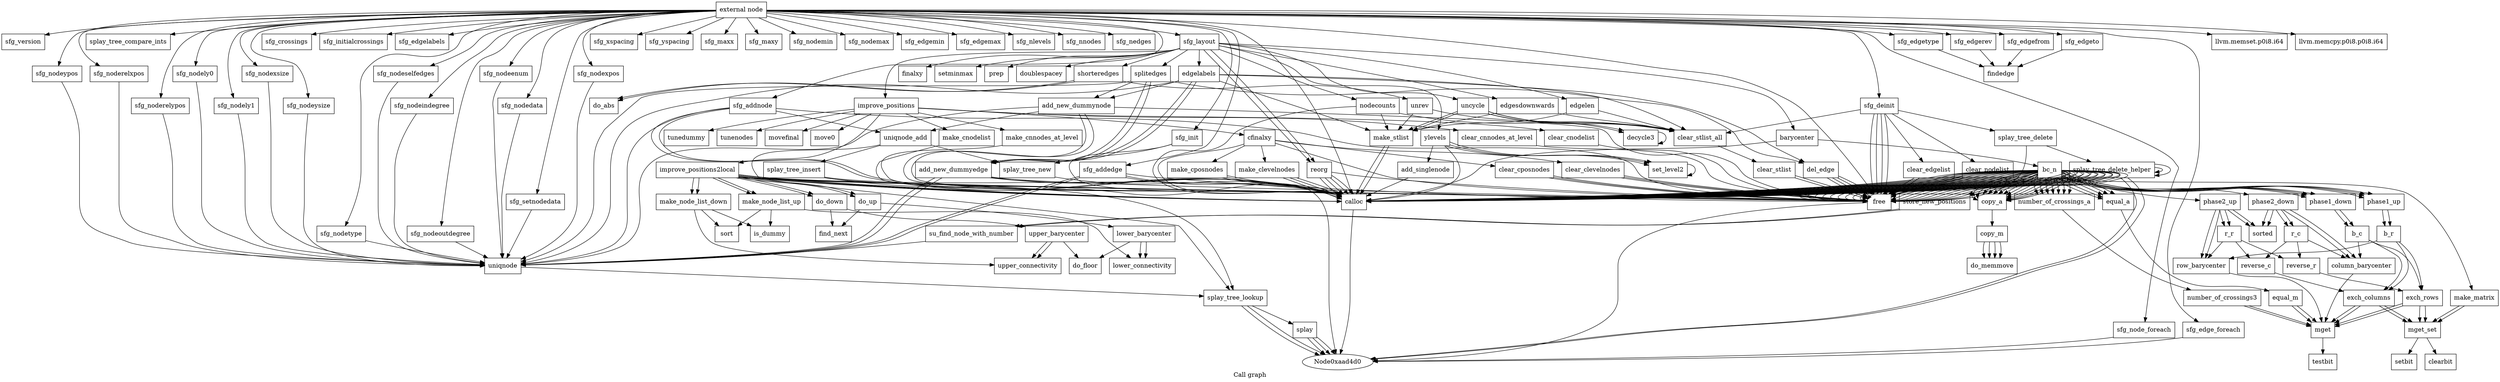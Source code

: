 digraph "Call graph" {
	label="Call graph";

	Node0xaad4a0 [shape=record,label="{external node}"];
	Node0xaad4a0 -> Node0xaad540;
	Node0xaad4a0 -> Node0xaad5e0;
	Node0xaad4a0 -> Node0xaad570;
	Node0xaad4a0 -> Node0xaad760;
	Node0xaad4a0 -> Node0xaad7d0;
	Node0xaad4a0 -> Node0xaad840;
	Node0xaad4a0 -> Node0xaadb70;
	Node0xaad4a0 -> Node0xaadf20;
	Node0xaad4a0 -> Node0xaadf50;
	Node0xaad4a0 -> Node0xaaf6a0;
	Node0xaad4a0 -> Node0xaaf710;
	Node0xaad4a0 -> Node0xaaf780;
	Node0xaad4a0 -> Node0xaaf7f0;
	Node0xaad4a0 -> Node0xaaf890;
	Node0xaad4a0 -> Node0xaaf930;
	Node0xaad4a0 -> Node0xaaf9d0;
	Node0xaad4a0 -> Node0xaafa70;
	Node0xaad4a0 -> Node0xaaff20;
	Node0xaad4a0 -> Node0xaaffc0;
	Node0xaad4a0 -> Node0xab0060;
	Node0xaad4a0 -> Node0xab0100;
	Node0xaad4a0 -> Node0xab0170;
	Node0xaad4a0 -> Node0xab01e0;
	Node0xaad4a0 -> Node0xab0250;
	Node0xaad4a0 -> Node0xab02c0;
	Node0xaad4a0 -> Node0xab0330;
	Node0xaad4a0 -> Node0xab03a0;
	Node0xaad4a0 -> Node0xab0410;
	Node0xaad4a0 -> Node0xab0480;
	Node0xaad4a0 -> Node0xab04f0;
	Node0xaad4a0 -> Node0xab0560;
	Node0xaad4a0 -> Node0xab05d0;
	Node0xaad4a0 -> Node0xab0670;
	Node0xaad4a0 -> Node0xab0f20;
	Node0xaad4a0 -> Node0xab0fc0;
	Node0xaad4a0 -> Node0xab1060;
	Node0xaad4a0 -> Node0xab1100;
	Node0xaad4a0 -> Node0xab11a0;
	Node0xaad4a0 -> Node0xab1240;
	Node0xaad4a0 -> Node0xab12e0;
	Node0xaad4a0 -> Node0xab13f0;
	Node0xaad4a0 -> Node0xab1490;
	Node0xaad4a0 -> Node0xab1530;
	Node0xaad4a0 -> Node0xab15d0;
	Node0xaad4a0 -> Node0xab1630;
	Node0xaad4a0 -> Node0xab4a90;
	Node0xaad540 [shape=record,label="{sfg_version}"];
	Node0xaad5e0 [shape=record,label="{sfg_init}"];
	Node0xaad5e0 -> Node0xaad570;
	Node0xaad5e0 -> Node0xaad6c0;
	Node0xaad570 [shape=record,label="{calloc}"];
	Node0xaad570 -> Node0xaad4d0;
	Node0xaad6c0 [shape=record,label="{splay_tree_new}"];
	Node0xaad6c0 -> Node0xaad570;
	Node0xaad760 [shape=record,label="{splay_tree_compare_ints}"];
	Node0xaad7d0 [shape=record,label="{sfg_deinit}"];
	Node0xaad7d0 -> Node0xaad840;
	Node0xaad7d0 -> Node0xaad840;
	Node0xaad7d0 -> Node0xaad840;
	Node0xaad7d0 -> Node0xaad870;
	Node0xaad7d0 -> Node0xaad920;
	Node0xaad7d0 -> Node0xaad990;
	Node0xaad7d0 -> Node0xaada00;
	Node0xaad7d0 -> Node0xaad840;
	Node0xaad840 [shape=record,label="{free}"];
	Node0xaad840 -> Node0xaad4d0;
	Node0xaad870 [shape=record,label="{clear_stlist_all}"];
	Node0xaad870 -> Node0xaadaa0;
	Node0xaad920 [shape=record,label="{clear_edgelist}"];
	Node0xaad920 -> Node0xaad840;
	Node0xaad920 -> Node0xaad840;
	Node0xaad990 [shape=record,label="{clear_nodelist}"];
	Node0xaad990 -> Node0xaad840;
	Node0xaad990 -> Node0xaad840;
	Node0xaada00 [shape=record,label="{splay_tree_delete}"];
	Node0xaada00 -> Node0xaadb00;
	Node0xaada00 -> Node0xaad840;
	Node0xaae260 [shape=record,label="{ylevels}"];
	Node0xaae260 -> Node0xaae990;
	Node0xaae260 -> Node0xaaea30;
	Node0xaae260 -> Node0xaaea30;
	Node0xaae260 -> Node0xaaea30;
	Node0xaae260 -> Node0xaad570;
	Node0xaadb70 [shape=record,label="{sfg_addnode}"];
	Node0xaadb70 -> Node0xaadc20;
	Node0xaadb70 -> Node0xaad570;
	Node0xaadb70 -> Node0xaad570;
	Node0xaadb70 -> Node0xaad840;
	Node0xaadb70 -> Node0xaadc50;
	Node0xaadc20 [shape=record,label="{uniqnode}"];
	Node0xaadc20 -> Node0xaade10;
	Node0xaadc50 [shape=record,label="{uniqnode_add}"];
	Node0xaadc50 -> Node0xaad6c0;
	Node0xaadc50 -> Node0xaade10;
	Node0xaadc50 -> Node0xaade70;
	Node0xaadf20 [shape=record,label="{sfg_addedge}"];
	Node0xaadf20 -> Node0xaadc20;
	Node0xaadf20 -> Node0xaadc20;
	Node0xaadf20 -> Node0xaad570;
	Node0xaadf20 -> Node0xaad570;
	Node0xaadf20 -> Node0xaad840;
	Node0xaadf50 [shape=record,label="{sfg_layout}"];
	Node0xaadf50 -> Node0xaae110;
	Node0xaadf50 -> Node0xaae1b0;
	Node0xaadf50 -> Node0xaae140;
	Node0xaadf50 -> Node0xaae1b0;
	Node0xaadf50 -> Node0xaae260;
	Node0xaadf50 -> Node0xaae2d0;
	Node0xaadf50 -> Node0xaae340;
	Node0xaadf50 -> Node0xaae3b0;
	Node0xaadf50 -> Node0xaae420;
	Node0xaadf50 -> Node0xaae490;
	Node0xaadf50 -> Node0xaae500;
	Node0xaadf50 -> Node0xaae570;
	Node0xaadf50 -> Node0xaae5e0;
	Node0xaadf50 -> Node0xaae650;
	Node0xaadf50 -> Node0xaae6c0;
	Node0xaadf50 -> Node0xaae730;
	Node0xab03a0 [shape=record,label="{sfg_edgemin}"];
	Node0xab0410 [shape=record,label="{sfg_edgemax}"];
	Node0xab0480 [shape=record,label="{sfg_nlevels}"];
	Node0xab04f0 [shape=record,label="{sfg_nnodes}"];
	Node0xab0560 [shape=record,label="{sfg_nedges}"];
	Node0xab05d0 [shape=record,label="{sfg_nodetype}"];
	Node0xab05d0 -> Node0xaadc20;
	Node0xaae110 [shape=record,label="{prep}"];
	Node0xaae1b0 [shape=record,label="{reorg}"];
	Node0xaae1b0 -> Node0xaad570;
	Node0xaae1b0 -> Node0xaad570;
	Node0xaae1b0 -> Node0xaad570;
	Node0xaae1b0 -> Node0xaad570;
	Node0xaae1b0 -> Node0xaad840;
	Node0xaae140 [shape=record,label="{uncycle}"];
	Node0xaae140 -> Node0xaad870;
	Node0xaae140 -> Node0xaae7d0;
	Node0xaae140 -> Node0xaae760;
	Node0xaae140 -> Node0xaae760;
	Node0xaae140 -> Node0xaad870;
	Node0xaae140 -> Node0xaae7d0;
	Node0xaae2d0 [shape=record,label="{shorteredges}"];
	Node0xaae2d0 -> Node0xaae9c0;
	Node0xaae2d0 -> Node0xaaec20;
	Node0xaae2d0 -> Node0xaaec20;
	Node0xaae340 [shape=record,label="{edgesdownwards}"];
	Node0xaae340 -> Node0xaad870;
	Node0xaae340 -> Node0xaae7d0;
	Node0xaae3b0 [shape=record,label="{edgelen}"];
	Node0xaae3b0 -> Node0xaad870;
	Node0xaae3b0 -> Node0xaae7d0;
	Node0xaae420 [shape=record,label="{doublespacey}"];
	Node0xaae490 [shape=record,label="{edgelabels}"];
	Node0xaae490 -> Node0xaaebb0;
	Node0xaae490 -> Node0xaadc20;
	Node0xaae490 -> Node0xaaece0;
	Node0xaae490 -> Node0xaaece0;
	Node0xaae490 -> Node0xaaede0;
	Node0xaae490 -> Node0xaad870;
	Node0xaae490 -> Node0xaae7d0;
	Node0xaae500 [shape=record,label="{splitedges}"];
	Node0xaae500 -> Node0xaaebb0;
	Node0xaae500 -> Node0xaadc20;
	Node0xaae500 -> Node0xaaece0;
	Node0xaae500 -> Node0xaaece0;
	Node0xaae500 -> Node0xaaede0;
	Node0xaae570 [shape=record,label="{nodecounts}"];
	Node0xaae570 -> Node0xaad870;
	Node0xaae570 -> Node0xaae7d0;
	Node0xaae570 -> Node0xaad570;
	Node0xaae5e0 [shape=record,label="{barycenter}"];
	Node0xaae5e0 -> Node0xaad570;
	Node0xaae5e0 -> Node0xaaf0a0;
	Node0xaae650 [shape=record,label="{improve_positions}"];
	Node0xaae650 -> Node0xaaef20;
	Node0xaae650 -> Node0xaaf180;
	Node0xaae650 -> Node0xaaf110;
	Node0xaae650 -> Node0xaaf280;
	Node0xaae650 -> Node0xaaf2f0;
	Node0xaae650 -> Node0xaaf470;
	Node0xaae650 -> Node0xaaf4e0;
	Node0xaae650 -> Node0xaaf550;
	Node0xaae650 -> Node0xaaf5c0;
	Node0xaae650 -> Node0xaaf630;
	Node0xaae6c0 [shape=record,label="{finalxy}"];
	Node0xaae730 [shape=record,label="{setminmax}"];
	Node0xaaebb0 [shape=record,label="{add_new_dummynode}"];
	Node0xaaebb0 -> Node0xaadc20;
	Node0xaaebb0 -> Node0xaad570;
	Node0xaaebb0 -> Node0xaadc50;
	Node0xaaebb0 -> Node0xaad570;
	Node0xaaebb0 -> Node0xaad840;
	Node0xab1f70 [shape=record,label="{phase1_up}"];
	Node0xab1f70 -> Node0xab21c0;
	Node0xab1f70 -> Node0xab21c0;
	Node0xab27f0 [shape=record,label="{equal_a}"];
	Node0xab27f0 -> Node0xab2280;
	Node0xab2860 [shape=record,label="{phase2_down}"];
	Node0xab2860 -> Node0xab23b0;
	Node0xab2860 -> Node0xab2450;
	Node0xab2860 -> Node0xab23e0;
	Node0xab2860 -> Node0xab23b0;
	Node0xab2860 -> Node0xab2450;
	Node0xab2860 -> Node0xab23e0;
	Node0xab28d0 [shape=record,label="{phase2_up}"];
	Node0xab28d0 -> Node0xab2550;
	Node0xab28d0 -> Node0xab2450;
	Node0xab28d0 -> Node0xab2580;
	Node0xab28d0 -> Node0xab2550;
	Node0xab28d0 -> Node0xab2450;
	Node0xab28d0 -> Node0xab2580;
	Node0xab2940 [shape=record,label="{store_new_positions}"];
	Node0xab2940 -> Node0xab2740;
	Node0xab2940 -> Node0xab2740;
	Node0xab1fe0 [shape=record,label="{mget_set}"];
	Node0xab1fe0 -> Node0xab3980;
	Node0xab1fe0 -> Node0xab3a20;
	Node0xab3980 [shape=record,label="{setbit}"];
	Node0xab3a20 [shape=record,label="{clearbit}"];
	Node0xab2010 [shape=record,label="{copy_m}"];
	Node0xab2010 -> Node0xab39b0;
	Node0xab2010 -> Node0xab39b0;
	Node0xab2010 -> Node0xab39b0;
	Node0xab2010 -> Node0xab39b0;
	Node0xab39b0 [shape=record,label="{do_memmove}"];
	Node0xab20f0 [shape=record,label="{number_of_crossings3}"];
	Node0xab20f0 -> Node0xab3ae0;
	Node0xab20f0 -> Node0xab3ae0;
	Node0xab3ae0 [shape=record,label="{mget}"];
	Node0xab3ae0 -> Node0xab3ba0;
	Node0xab3ba0 [shape=record,label="{testbit}"];
	Node0xab2190 [shape=record,label="{b_c}"];
	Node0xab2190 -> Node0xab23b0;
	Node0xab2190 -> Node0xab3cb0;
	Node0xab2190 -> Node0xab3c40;
	Node0xab23b0 [shape=record,label="{column_barycenter}"];
	Node0xab23b0 -> Node0xab3ae0;
	Node0xab3cb0 [shape=record,label="{exch_columns}"];
	Node0xab3cb0 -> Node0xab3ae0;
	Node0xab3cb0 -> Node0xab3ae0;
	Node0xab3cb0 -> Node0xab1fe0;
	Node0xab3cb0 -> Node0xab1fe0;
	Node0xaaf6a0 [shape=record,label="{sfg_crossings}"];
	Node0xaaece0 [shape=record,label="{add_new_dummyedge}"];
	Node0xaaece0 -> Node0xaadc20;
	Node0xaaece0 -> Node0xaadc20;
	Node0xaaece0 -> Node0xaad570;
	Node0xaaece0 -> Node0xaad570;
	Node0xaaece0 -> Node0xaad840;
	Node0xaaede0 [shape=record,label="{del_edge}"];
	Node0xaaede0 -> Node0xaad840;
	Node0xaaede0 -> Node0xaad840;
	Node0xaaede0 -> Node0xaad840;
	Node0xaaede0 -> Node0xaad840;
	Node0xaaf0a0 [shape=record,label="{bc_n}"];
	Node0xaaf0a0 -> Node0xaad570;
	Node0xaaf0a0 -> Node0xaad570;
	Node0xaaf0a0 -> Node0xaad570;
	Node0xaaf0a0 -> Node0xaad570;
	Node0xaaf0a0 -> Node0xaad570;
	Node0xaaf0a0 -> Node0xaad570;
	Node0xaaf0a0 -> Node0xaad570;
	Node0xaaf0a0 -> Node0xaad570;
	Node0xaaf0a0 -> Node0xaad570;
	Node0xaaf0a0 -> Node0xaad570;
	Node0xaaf0a0 -> Node0xaad570;
	Node0xaaf0a0 -> Node0xaad570;
	Node0xaaf0a0 -> Node0xaad570;
	Node0xaaf0a0 -> Node0xaad570;
	Node0xaaf0a0 -> Node0xaad570;
	Node0xaaf0a0 -> Node0xaad570;
	Node0xaaf0a0 -> Node0xaad570;
	Node0xaaf0a0 -> Node0xaad570;
	Node0xaaf0a0 -> Node0xaad570;
	Node0xaaf0a0 -> Node0xaad570;
	Node0xaaf0a0 -> Node0xaad570;
	Node0xaaf0a0 -> Node0xaad570;
	Node0xaaf0a0 -> Node0xaad570;
	Node0xaaf0a0 -> Node0xaad570;
	Node0xaaf0a0 -> Node0xab1880;
	Node0xaaf0a0 -> Node0xab1e20;
	Node0xaaf0a0 -> Node0xab1e90;
	Node0xaaf0a0 -> Node0xab1f00;
	Node0xaaf0a0 -> Node0xab1e20;
	Node0xaaf0a0 -> Node0xab1f70;
	Node0xaaf0a0 -> Node0xab1e20;
	Node0xaaf0a0 -> Node0xab1e20;
	Node0xaaf0a0 -> Node0xab1f00;
	Node0xaaf0a0 -> Node0xab1e90;
	Node0xaaf0a0 -> Node0xab1e20;
	Node0xaaf0a0 -> Node0xab1f70;
	Node0xaaf0a0 -> Node0xab1e90;
	Node0xaaf0a0 -> Node0xab1e20;
	Node0xaaf0a0 -> Node0xab27f0;
	Node0xaaf0a0 -> Node0xab27f0;
	Node0xaaf0a0 -> Node0xab1e20;
	Node0xaaf0a0 -> Node0xab1e20;
	Node0xaaf0a0 -> Node0xab2860;
	Node0xaaf0a0 -> Node0xab1e20;
	Node0xaaf0a0 -> Node0xab1f00;
	Node0xaaf0a0 -> Node0xab1e90;
	Node0xaaf0a0 -> Node0xab1e20;
	Node0xaaf0a0 -> Node0xab1f70;
	Node0xaaf0a0 -> Node0xab1e90;
	Node0xaaf0a0 -> Node0xab1e20;
	Node0xaaf0a0 -> Node0xab27f0;
	Node0xaaf0a0 -> Node0xab28d0;
	Node0xaaf0a0 -> Node0xab1e20;
	Node0xaaf0a0 -> Node0xab1f70;
	Node0xaaf0a0 -> Node0xab1e90;
	Node0xaaf0a0 -> Node0xab1e20;
	Node0xaaf0a0 -> Node0xab1f00;
	Node0xaaf0a0 -> Node0xab1e90;
	Node0xaaf0a0 -> Node0xab1e20;
	Node0xaaf0a0 -> Node0xab27f0;
	Node0xaaf0a0 -> Node0xab27f0;
	Node0xaaf0a0 -> Node0xab2940;
	Node0xaaf0a0 -> Node0xab2940;
	Node0xaaf0a0 -> Node0xaad840;
	Node0xaaf0a0 -> Node0xaad840;
	Node0xaaf0a0 -> Node0xaad840;
	Node0xaaf0a0 -> Node0xaad840;
	Node0xaaf0a0 -> Node0xaad840;
	Node0xaaf0a0 -> Node0xaad840;
	Node0xaaf0a0 -> Node0xaad840;
	Node0xaaf0a0 -> Node0xaad840;
	Node0xaaf0a0 -> Node0xaad840;
	Node0xaaf0a0 -> Node0xaad840;
	Node0xaaf0a0 -> Node0xaad840;
	Node0xaaf0a0 -> Node0xaad840;
	Node0xaaf0a0 -> Node0xaad840;
	Node0xaaf0a0 -> Node0xaad840;
	Node0xaaf0a0 -> Node0xaad840;
	Node0xaaf0a0 -> Node0xaad840;
	Node0xaaf0a0 -> Node0xaad840;
	Node0xaaf0a0 -> Node0xaad840;
	Node0xaaf0a0 -> Node0xaad840;
	Node0xaaf0a0 -> Node0xaad840;
	Node0xaaf0a0 -> Node0xaad840;
	Node0xaaf0a0 -> Node0xaad840;
	Node0xaaf0a0 -> Node0xaad840;
	Node0xaaf0a0 -> Node0xaad840;
	Node0xab1880 [shape=record,label="{make_matrix}"];
	Node0xab1880 -> Node0xab1fe0;
	Node0xab1880 -> Node0xab1fe0;
	Node0xab1e20 [shape=record,label="{copy_a}"];
	Node0xab1e20 -> Node0xab2010;
	Node0xab1e90 [shape=record,label="{number_of_crossings_a}"];
	Node0xab1e90 -> Node0xab20f0;
	Node0xab1f00 [shape=record,label="{phase1_down}"];
	Node0xab1f00 -> Node0xab2190;
	Node0xab1f00 -> Node0xab2190;
	Node0xaaf710 [shape=record,label="{sfg_initialcrossings}"];
	Node0xaaf780 [shape=record,label="{sfg_edgelabels}"];
	Node0xaaf7f0 [shape=record,label="{sfg_nodexpos}"];
	Node0xaaf7f0 -> Node0xaadc20;
	Node0xaaf890 [shape=record,label="{sfg_nodeypos}"];
	Node0xaaf890 -> Node0xaadc20;
	Node0xaaf930 [shape=record,label="{sfg_noderelxpos}"];
	Node0xaaf930 -> Node0xaadc20;
	Node0xaaf9d0 [shape=record,label="{sfg_noderelypos}"];
	Node0xaaf9d0 -> Node0xaadc20;
	Node0xaafa70 [shape=record,label="{sfg_nodely0}"];
	Node0xaafa70 -> Node0xaadc20;
	Node0xaaff20 [shape=record,label="{sfg_nodely1}"];
	Node0xaaff20 -> Node0xaadc20;
	Node0xaaffc0 [shape=record,label="{sfg_nodexsize}"];
	Node0xaaffc0 -> Node0xaadc20;
	Node0xab0060 [shape=record,label="{sfg_nodeysize}"];
	Node0xab0060 -> Node0xaadc20;
	Node0xab0100 [shape=record,label="{sfg_xspacing}"];
	Node0xab0170 [shape=record,label="{sfg_yspacing}"];
	Node0xab01e0 [shape=record,label="{sfg_maxx}"];
	Node0xab0250 [shape=record,label="{sfg_maxy}"];
	Node0xab02c0 [shape=record,label="{sfg_nodemin}"];
	Node0xab0330 [shape=record,label="{sfg_nodemax}"];
	Node0xab2740 [shape=record,label="{su_find_node_with_number}"];
	Node0xab2740 -> Node0xaadc20;
	Node0xaaef20 [shape=record,label="{make_cnodelist}"];
	Node0xaaef20 -> Node0xaad570;
	Node0xaaf180 [shape=record,label="{make_cnnodes_at_level}"];
	Node0xaaf180 -> Node0xaad570;
	Node0xaaf110 [shape=record,label="{improve_positions2local}"];
	Node0xaaf110 -> Node0xaad570;
	Node0xaaf110 -> Node0xab43c0;
	Node0xaaf110 -> Node0xab4350;
	Node0xaaf110 -> Node0xaad840;
	Node0xaaf110 -> Node0xaad570;
	Node0xaaf110 -> Node0xab4610;
	Node0xaaf110 -> Node0xab4680;
	Node0xaaf110 -> Node0xaad840;
	Node0xaaf110 -> Node0xaad570;
	Node0xaaf110 -> Node0xab4610;
	Node0xaaf110 -> Node0xab4680;
	Node0xaaf110 -> Node0xaad840;
	Node0xaaf110 -> Node0xaad570;
	Node0xaaf110 -> Node0xab43c0;
	Node0xaaf110 -> Node0xab4350;
	Node0xaaf110 -> Node0xaad840;
	Node0xaaf280 [shape=record,label="{move0}"];
	Node0xaaf2f0 [shape=record,label="{cfinalxy}"];
	Node0xaaf2f0 -> Node0xab46f0;
	Node0xaaf2f0 -> Node0xab4790;
	Node0xaaf2f0 -> Node0xab4720;
	Node0xaaf2f0 -> Node0xaad570;
	Node0xaaf2f0 -> Node0xab4840;
	Node0xaaf2f0 -> Node0xaad840;
	Node0xaaf470 [shape=record,label="{tunedummy}"];
	Node0xaaf4e0 [shape=record,label="{tunenodes}"];
	Node0xaaf550 [shape=record,label="{movefinal}"];
	Node0xaaf5c0 [shape=record,label="{clear_cnnodes_at_level}"];
	Node0xaaf5c0 -> Node0xaad840;
	Node0xaaf630 [shape=record,label="{clear_cnodelist}"];
	Node0xaaf630 -> Node0xaad840;
	Node0xab43c0 [shape=record,label="{make_node_list_down}"];
	Node0xab43c0 -> Node0xab4910;
	Node0xab43c0 -> Node0xab49b0;
	Node0xab43c0 -> Node0xab4940;
	Node0xab4350 [shape=record,label="{do_down}"];
	Node0xab4350 -> Node0xab4a60;
	Node0xab4350 -> Node0xab4b00;
	Node0xab3c40 [shape=record,label="{exch_rows}"];
	Node0xab3c40 -> Node0xab3ae0;
	Node0xab3c40 -> Node0xab3ae0;
	Node0xab3c40 -> Node0xab1fe0;
	Node0xab3c40 -> Node0xab1fe0;
	Node0xab21c0 [shape=record,label="{b_r}"];
	Node0xab21c0 -> Node0xab2550;
	Node0xab21c0 -> Node0xab3c40;
	Node0xab21c0 -> Node0xab3cb0;
	Node0xab2550 [shape=record,label="{row_barycenter}"];
	Node0xab2550 -> Node0xab3ae0;
	Node0xab2280 [shape=record,label="{equal_m}"];
	Node0xab2280 -> Node0xab3ae0;
	Node0xab2280 -> Node0xab3ae0;
	Node0xab2450 [shape=record,label="{sorted}"];
	Node0xab23e0 [shape=record,label="{r_c}"];
	Node0xab23e0 -> Node0xab23b0;
	Node0xab23e0 -> Node0xab4080;
	Node0xab23e0 -> Node0xab4010;
	Node0xab4080 [shape=record,label="{reverse_c}"];
	Node0xab4080 -> Node0xab3cb0;
	Node0xab4010 [shape=record,label="{reverse_r}"];
	Node0xab4010 -> Node0xab3c40;
	Node0xab2580 [shape=record,label="{r_r}"];
	Node0xab2580 -> Node0xab2550;
	Node0xab2580 -> Node0xab4010;
	Node0xab2580 -> Node0xab4080;
	Node0xab0670 [shape=record,label="{sfg_nodeselfedges}"];
	Node0xab0670 -> Node0xaadc20;
	Node0xab0f20 [shape=record,label="{sfg_nodeindegree}"];
	Node0xab0f20 -> Node0xaadc20;
	Node0xab0fc0 [shape=record,label="{sfg_nodeoutdegree}"];
	Node0xab0fc0 -> Node0xaadc20;
	Node0xab1060 [shape=record,label="{sfg_nodeenum}"];
	Node0xab1060 -> Node0xaadc20;
	Node0xab1100 [shape=record,label="{sfg_nodedata}"];
	Node0xab1100 -> Node0xaadc20;
	Node0xab11a0 [shape=record,label="{sfg_setnodedata}"];
	Node0xab11a0 -> Node0xaadc20;
	Node0xab1240 [shape=record,label="{sfg_node_foreach}"];
	Node0xab1240 -> Node0xaad4d0;
	Node0xab12e0 [shape=record,label="{sfg_edgefrom}"];
	Node0xab12e0 -> Node0xab1350;
	Node0xab1350 [shape=record,label="{findedge}"];
	Node0xab13f0 [shape=record,label="{sfg_edgeto}"];
	Node0xab13f0 -> Node0xab1350;
	Node0xab1490 [shape=record,label="{sfg_edgetype}"];
	Node0xab1490 -> Node0xab1350;
	Node0xab1530 [shape=record,label="{sfg_edgerev}"];
	Node0xab1530 -> Node0xab1350;
	Node0xab15d0 [shape=record,label="{sfg_edge_foreach}"];
	Node0xab15d0 -> Node0xaad4d0;
	Node0xaadb00 [shape=record,label="{splay_tree_delete_helper}"];
	Node0xaadb00 -> Node0xaadb00;
	Node0xaadb00 -> Node0xaadb00;
	Node0xaadb00 -> Node0xaad4d0;
	Node0xaadb00 -> Node0xaad4d0;
	Node0xaadb00 -> Node0xaad840;
	Node0xaade10 [shape=record,label="{splay_tree_lookup}"];
	Node0xaade10 -> Node0xaad4d0;
	Node0xaade10 -> Node0xab16a0;
	Node0xaade10 -> Node0xaad4d0;
	Node0xab16a0 [shape=record,label="{splay}"];
	Node0xab16a0 -> Node0xaad4d0;
	Node0xab16a0 -> Node0xaad4d0;
	Node0xab16a0 -> Node0xaad4d0;
	Node0xab1630 [shape=record,label="{llvm.memset.p0i8.i64}"];
	Node0xaade70 [shape=record,label="{splay_tree_insert}"];
	Node0xaade70 -> Node0xaade10;
	Node0xaade70 -> Node0xaad570;
	Node0xaade70 -> Node0xaad4d0;
	Node0xaae7d0 [shape=record,label="{make_stlist}"];
	Node0xaae7d0 -> Node0xaad570;
	Node0xaae7d0 -> Node0xaad570;
	Node0xaae760 [shape=record,label="{decycle3}"];
	Node0xaae760 -> Node0xaae760;
	Node0xaadaa0 [shape=record,label="{clear_stlist}"];
	Node0xaadaa0 -> Node0xaad840;
	Node0xaadaa0 -> Node0xaad840;
	Node0xaae990 [shape=record,label="{add_singlenode}"];
	Node0xaae990 -> Node0xaad570;
	Node0xaaea30 [shape=record,label="{set_level2}"];
	Node0xaaea30 -> Node0xaaea30;
	Node0xaae9c0 [shape=record,label="{unrev}"];
	Node0xaae9c0 -> Node0xaad870;
	Node0xaae9c0 -> Node0xaae7d0;
	Node0xaaec20 [shape=record,label="{do_abs}"];
	Node0xab4610 [shape=record,label="{make_node_list_up}"];
	Node0xab4610 -> Node0xab4910;
	Node0xab4610 -> Node0xab4b70;
	Node0xab4610 -> Node0xab4940;
	Node0xab4680 [shape=record,label="{do_up}"];
	Node0xab4680 -> Node0xab4a60;
	Node0xab4680 -> Node0xab4cc0;
	Node0xab4910 [shape=record,label="{is_dummy}"];
	Node0xab49b0 [shape=record,label="{upper_connectivity}"];
	Node0xab4940 [shape=record,label="{sort}"];
	Node0xab4a90 [shape=record,label="{llvm.memcpy.p0i8.p0i8.i64}"];
	Node0xab4a60 [shape=record,label="{find_next}"];
	Node0xab4b00 [shape=record,label="{upper_barycenter}"];
	Node0xab4b00 -> Node0xab49b0;
	Node0xab4b00 -> Node0xab49b0;
	Node0xab4b00 -> Node0xab4d30;
	Node0xab4d30 [shape=record,label="{do_floor}"];
	Node0xab4b70 [shape=record,label="{lower_connectivity}"];
	Node0xab4cc0 [shape=record,label="{lower_barycenter}"];
	Node0xab4cc0 -> Node0xab4b70;
	Node0xab4cc0 -> Node0xab4b70;
	Node0xab4cc0 -> Node0xab4d30;
	Node0xab46f0 [shape=record,label="{make_cposnodes}"];
	Node0xab46f0 -> Node0xaad570;
	Node0xab46f0 -> Node0xaad570;
	Node0xab46f0 -> Node0xaad570;
	Node0xab4790 [shape=record,label="{clear_cposnodes}"];
	Node0xab4790 -> Node0xaad840;
	Node0xab4790 -> Node0xaad840;
	Node0xab4790 -> Node0xaad840;
	Node0xab4720 [shape=record,label="{make_clevelnodes}"];
	Node0xab4720 -> Node0xaad570;
	Node0xab4720 -> Node0xaad570;
	Node0xab4720 -> Node0xaad570;
	Node0xab4840 [shape=record,label="{clear_clevelnodes}"];
	Node0xab4840 -> Node0xaad840;
	Node0xab4840 -> Node0xaad840;
	Node0xab4840 -> Node0xaad840;
}
